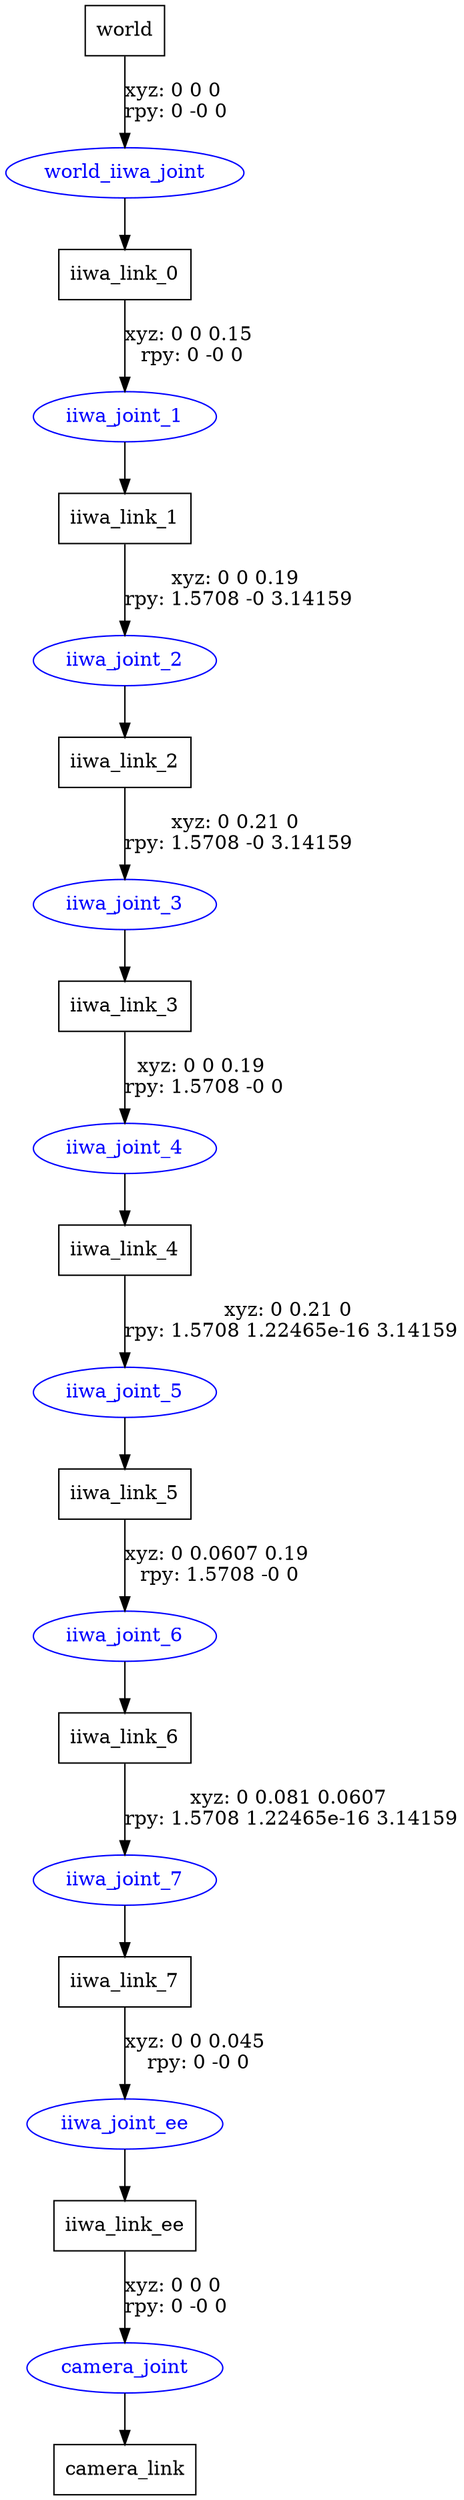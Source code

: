digraph G {
node [shape=box];
"world" [label="world"];
"iiwa_link_0" [label="iiwa_link_0"];
"iiwa_link_1" [label="iiwa_link_1"];
"iiwa_link_2" [label="iiwa_link_2"];
"iiwa_link_3" [label="iiwa_link_3"];
"iiwa_link_4" [label="iiwa_link_4"];
"iiwa_link_5" [label="iiwa_link_5"];
"iiwa_link_6" [label="iiwa_link_6"];
"iiwa_link_7" [label="iiwa_link_7"];
"iiwa_link_ee" [label="iiwa_link_ee"];
"camera_link" [label="camera_link"];
node [shape=ellipse, color=blue, fontcolor=blue];
"world" -> "world_iiwa_joint" [label="xyz: 0 0 0 \nrpy: 0 -0 0"]
"world_iiwa_joint" -> "iiwa_link_0"
"iiwa_link_0" -> "iiwa_joint_1" [label="xyz: 0 0 0.15 \nrpy: 0 -0 0"]
"iiwa_joint_1" -> "iiwa_link_1"
"iiwa_link_1" -> "iiwa_joint_2" [label="xyz: 0 0 0.19 \nrpy: 1.5708 -0 3.14159"]
"iiwa_joint_2" -> "iiwa_link_2"
"iiwa_link_2" -> "iiwa_joint_3" [label="xyz: 0 0.21 0 \nrpy: 1.5708 -0 3.14159"]
"iiwa_joint_3" -> "iiwa_link_3"
"iiwa_link_3" -> "iiwa_joint_4" [label="xyz: 0 0 0.19 \nrpy: 1.5708 -0 0"]
"iiwa_joint_4" -> "iiwa_link_4"
"iiwa_link_4" -> "iiwa_joint_5" [label="xyz: 0 0.21 0 \nrpy: 1.5708 1.22465e-16 3.14159"]
"iiwa_joint_5" -> "iiwa_link_5"
"iiwa_link_5" -> "iiwa_joint_6" [label="xyz: 0 0.0607 0.19 \nrpy: 1.5708 -0 0"]
"iiwa_joint_6" -> "iiwa_link_6"
"iiwa_link_6" -> "iiwa_joint_7" [label="xyz: 0 0.081 0.0607 \nrpy: 1.5708 1.22465e-16 3.14159"]
"iiwa_joint_7" -> "iiwa_link_7"
"iiwa_link_7" -> "iiwa_joint_ee" [label="xyz: 0 0 0.045 \nrpy: 0 -0 0"]
"iiwa_joint_ee" -> "iiwa_link_ee"
"iiwa_link_ee" -> "camera_joint" [label="xyz: 0 0 0 \nrpy: 0 -0 0"]
"camera_joint" -> "camera_link"
}
